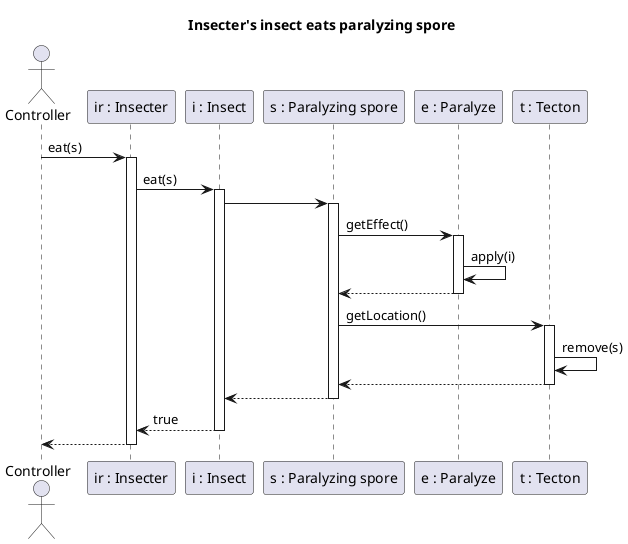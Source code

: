 @startuml  Insecter's insect eats paralyzing spore
title Insecter's insect eats paralyzing spore

actor Controller
participant "ir : Insecter" as IR
participant "i : Insect" as I
participant "s : Paralyzing spore" as S
participant "e : Paralyze" as E
participant "t : Tecton" as T

Controller -> IR: eat(s)
activate IR
IR -> I: eat(s)
activate I

I -> S
activate S

S -> E : getEffect()
activate E

E -> E : apply(i)

S <-- E
deactivate E

S -> T : getLocation()
activate T

T -> T : remove(s)

S <--T
deactivate T

I <-- S
deactivate S
IR <-- I : true

deactivate I

Controller <-- IR
deactivate IR
deactivate IR
@enduml